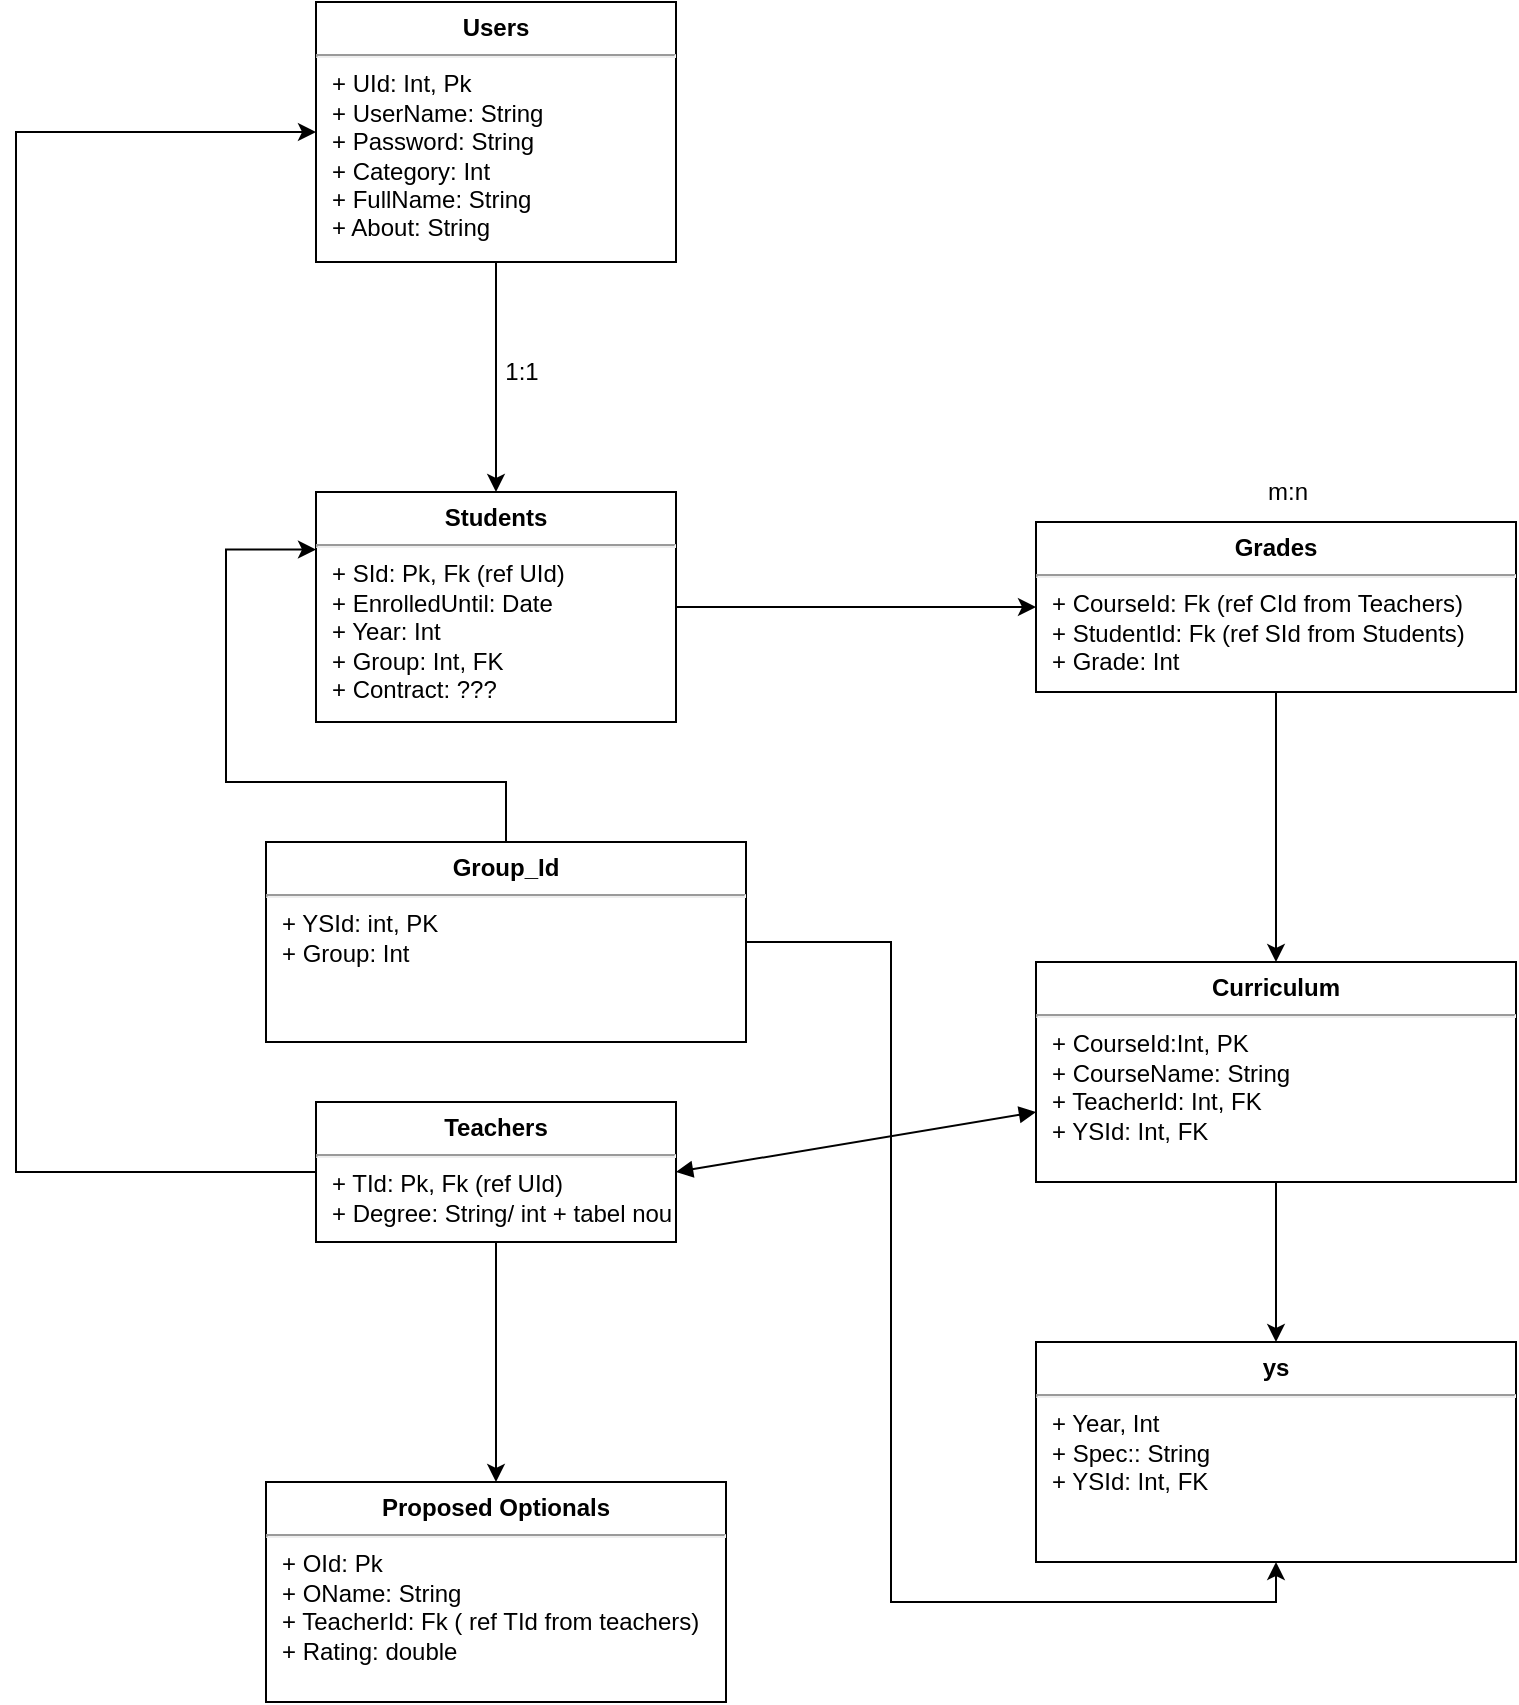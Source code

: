 <mxfile version="17.1.3" type="github">
  <diagram name="Page-1" id="efa7a0a1-bf9b-a30e-e6df-94a7791c09e9">
    <mxGraphModel dx="1093" dy="576" grid="1" gridSize="10" guides="1" tooltips="1" connect="1" arrows="1" fold="1" page="1" pageScale="1" pageWidth="826" pageHeight="1169" background="none" math="0" shadow="0">
      <root>
        <mxCell id="0" />
        <mxCell id="1" parent="0" />
        <mxCell id="INz58BHV65iG1LYPoduM-139" style="edgeStyle=orthogonalEdgeStyle;rounded=0;orthogonalLoop=1;jettySize=auto;html=1;entryX=0.5;entryY=0;entryDx=0;entryDy=0;" parent="1" source="INz58BHV65iG1LYPoduM-135" target="INz58BHV65iG1LYPoduM-137" edge="1">
          <mxGeometry relative="1" as="geometry" />
        </mxCell>
        <mxCell id="INz58BHV65iG1LYPoduM-135" value="&lt;p style=&quot;margin: 0px ; margin-top: 6px ; text-align: center&quot;&gt;&lt;b&gt;Users&lt;/b&gt;&lt;/p&gt;&lt;hr&gt;&lt;p style=&quot;margin: 0px ; margin-left: 8px&quot;&gt;+ UId: Int, Pk&lt;br&gt;+ UserName: String&lt;/p&gt;&lt;p style=&quot;margin: 0px ; margin-left: 8px&quot;&gt;+ Password: String&lt;/p&gt;&lt;p style=&quot;margin: 0px ; margin-left: 8px&quot;&gt;+ Category: Int&lt;/p&gt;&lt;p style=&quot;margin: 0px ; margin-left: 8px&quot;&gt;+ FullName: String&lt;/p&gt;&lt;p style=&quot;margin: 0px ; margin-left: 8px&quot;&gt;+ About: String&lt;/p&gt;" style="align=left;overflow=fill;html=1;dropTarget=0;" parent="1" vertex="1">
          <mxGeometry x="310" y="250" width="180" height="130" as="geometry" />
        </mxCell>
        <mxCell id="INz58BHV65iG1LYPoduM-142" style="edgeStyle=orthogonalEdgeStyle;rounded=0;orthogonalLoop=1;jettySize=auto;html=1;" parent="1" source="INz58BHV65iG1LYPoduM-137" target="INz58BHV65iG1LYPoduM-141" edge="1">
          <mxGeometry relative="1" as="geometry">
            <mxPoint x="650" y="560" as="targetPoint" />
          </mxGeometry>
        </mxCell>
        <mxCell id="INz58BHV65iG1LYPoduM-137" value="&lt;p style=&quot;margin: 0px ; margin-top: 6px ; text-align: center&quot;&gt;&lt;b&gt;Students&lt;/b&gt;&lt;/p&gt;&lt;hr&gt;&lt;p style=&quot;margin: 0px ; margin-left: 8px&quot;&gt;+ SId: Pk, Fk (ref UId)&lt;br&gt;+ EnrolledUntil: Date&lt;/p&gt;&lt;p style=&quot;margin: 0px ; margin-left: 8px&quot;&gt;+ Year: Int&lt;/p&gt;&lt;p style=&quot;margin: 0px ; margin-left: 8px&quot;&gt;+ Group: Int, FK&lt;/p&gt;&lt;p style=&quot;margin: 0px ; margin-left: 8px&quot;&gt;+ Contract: ???&lt;/p&gt;" style="align=left;overflow=fill;html=1;dropTarget=0;" parent="1" vertex="1">
          <mxGeometry x="310" y="495" width="180" height="115" as="geometry" />
        </mxCell>
        <mxCell id="INz58BHV65iG1LYPoduM-140" value="1:1" style="text;html=1;strokeColor=none;fillColor=none;align=center;verticalAlign=middle;whiteSpace=wrap;rounded=0;" parent="1" vertex="1">
          <mxGeometry x="383" y="420" width="60" height="30" as="geometry" />
        </mxCell>
        <mxCell id="INz58BHV65iG1LYPoduM-144" style="edgeStyle=orthogonalEdgeStyle;rounded=0;orthogonalLoop=1;jettySize=auto;html=1;" parent="1" source="INz58BHV65iG1LYPoduM-141" target="INz58BHV65iG1LYPoduM-143" edge="1">
          <mxGeometry relative="1" as="geometry" />
        </mxCell>
        <mxCell id="INz58BHV65iG1LYPoduM-141" value="&lt;p style=&quot;margin: 0px ; margin-top: 6px ; text-align: center&quot;&gt;&lt;b&gt;Grades&lt;/b&gt;&lt;/p&gt;&lt;hr&gt;&lt;p style=&quot;margin: 0px ; margin-left: 8px&quot;&gt;+ CourseId: Fk (ref CId from Teachers)&lt;br&gt;+ StudentId: Fk (ref SId from Students)&lt;/p&gt;&lt;p style=&quot;margin: 0px ; margin-left: 8px&quot;&gt;+ Grade: Int&lt;/p&gt;&lt;p style=&quot;margin: 0px ; margin-left: 8px&quot;&gt;&lt;br&gt;&lt;/p&gt;" style="align=left;overflow=fill;html=1;dropTarget=0;" parent="1" vertex="1">
          <mxGeometry x="670" y="510" width="240" height="85" as="geometry" />
        </mxCell>
        <mxCell id="INz58BHV65iG1LYPoduM-155" style="edgeStyle=orthogonalEdgeStyle;rounded=0;orthogonalLoop=1;jettySize=auto;html=1;" parent="1" source="INz58BHV65iG1LYPoduM-143" target="INz58BHV65iG1LYPoduM-154" edge="1">
          <mxGeometry relative="1" as="geometry" />
        </mxCell>
        <mxCell id="INz58BHV65iG1LYPoduM-143" value="&lt;p style=&quot;margin: 0px ; margin-top: 6px ; text-align: center&quot;&gt;&lt;b&gt;Curriculum&lt;/b&gt;&lt;/p&gt;&lt;hr&gt;&lt;p style=&quot;margin: 0px ; margin-left: 8px&quot;&gt;+ CourseId:Int, PK&lt;br&gt;+ CourseName: String&lt;/p&gt;&lt;p style=&quot;margin: 0px ; margin-left: 8px&quot;&gt;+ TeacherId: Int, FK&lt;/p&gt;&lt;p style=&quot;margin: 0px ; margin-left: 8px&quot;&gt;+ YSId: Int, FK&lt;/p&gt;&lt;p style=&quot;margin: 0px ; margin-left: 8px&quot;&gt;&lt;br&gt;&lt;/p&gt;" style="align=left;overflow=fill;html=1;dropTarget=0;" parent="1" vertex="1">
          <mxGeometry x="670" y="730" width="240" height="110" as="geometry" />
        </mxCell>
        <mxCell id="INz58BHV65iG1LYPoduM-145" value="m:n" style="text;html=1;strokeColor=none;fillColor=none;align=center;verticalAlign=middle;whiteSpace=wrap;rounded=0;" parent="1" vertex="1">
          <mxGeometry x="766" y="480" width="60" height="30" as="geometry" />
        </mxCell>
        <mxCell id="INz58BHV65iG1LYPoduM-152" style="edgeStyle=orthogonalEdgeStyle;rounded=0;orthogonalLoop=1;jettySize=auto;html=1;" parent="1" source="INz58BHV65iG1LYPoduM-146" target="INz58BHV65iG1LYPoduM-151" edge="1">
          <mxGeometry relative="1" as="geometry" />
        </mxCell>
        <mxCell id="j2BDFWXzd6gieOJHa3ic-6" style="edgeStyle=orthogonalEdgeStyle;rounded=0;orthogonalLoop=1;jettySize=auto;html=1;entryX=0;entryY=0.5;entryDx=0;entryDy=0;" edge="1" parent="1" source="INz58BHV65iG1LYPoduM-146" target="INz58BHV65iG1LYPoduM-135">
          <mxGeometry relative="1" as="geometry">
            <Array as="points">
              <mxPoint x="160" y="835" />
              <mxPoint x="160" y="315" />
            </Array>
          </mxGeometry>
        </mxCell>
        <mxCell id="INz58BHV65iG1LYPoduM-146" value="&lt;p style=&quot;margin: 0px ; margin-top: 6px ; text-align: center&quot;&gt;&lt;b&gt;Teachers&lt;/b&gt;&lt;/p&gt;&lt;hr&gt;&lt;p style=&quot;margin: 0px ; margin-left: 8px&quot;&gt;+ TId: Pk, Fk (ref UId)&lt;br&gt;+ Degree: String/ int + tabel nou&lt;/p&gt;&lt;p style=&quot;margin: 0px ; margin-left: 8px&quot;&gt;&lt;br&gt;&lt;/p&gt;" style="align=left;overflow=fill;html=1;dropTarget=0;" parent="1" vertex="1">
          <mxGeometry x="310" y="800" width="180" height="70" as="geometry" />
        </mxCell>
        <mxCell id="INz58BHV65iG1LYPoduM-149" value="" style="endArrow=block;startArrow=block;endFill=1;startFill=1;html=1;rounded=0;exitX=1;exitY=0.5;exitDx=0;exitDy=0;" parent="1" source="INz58BHV65iG1LYPoduM-146" target="INz58BHV65iG1LYPoduM-143" edge="1">
          <mxGeometry width="160" relative="1" as="geometry">
            <mxPoint x="490" y="764.5" as="sourcePoint" />
            <mxPoint x="650" y="764.5" as="targetPoint" />
          </mxGeometry>
        </mxCell>
        <mxCell id="INz58BHV65iG1LYPoduM-151" value="&lt;p style=&quot;margin: 0px ; margin-top: 6px ; text-align: center&quot;&gt;&lt;b&gt;Proposed Optionals&lt;/b&gt;&lt;/p&gt;&lt;hr&gt;&lt;p style=&quot;margin: 0px ; margin-left: 8px&quot;&gt;+ OId: Pk&lt;br&gt;+ OName: String&lt;/p&gt;&lt;p style=&quot;margin: 0px ; margin-left: 8px&quot;&gt;+ TeacherId: Fk ( ref TId from teachers)&lt;br&gt;+ Rating: double&lt;/p&gt;&lt;p style=&quot;margin: 0px ; margin-left: 8px&quot;&gt;&lt;br&gt;&lt;/p&gt;" style="align=left;overflow=fill;html=1;dropTarget=0;" parent="1" vertex="1">
          <mxGeometry x="285" y="990" width="230" height="110" as="geometry" />
        </mxCell>
        <mxCell id="INz58BHV65iG1LYPoduM-154" value="&lt;p style=&quot;margin: 0px ; margin-top: 6px ; text-align: center&quot;&gt;&lt;b&gt;ys&lt;/b&gt;&lt;/p&gt;&lt;hr&gt;&lt;p style=&quot;margin: 0px ; margin-left: 8px&quot;&gt;+ Year, Int&lt;br&gt;+ Spec:: String&lt;/p&gt;&lt;p style=&quot;margin: 0px ; margin-left: 8px&quot;&gt;&lt;span&gt;+ YSId: Int, FK&lt;/span&gt;&lt;br&gt;&lt;/p&gt;&lt;p style=&quot;margin: 0px ; margin-left: 8px&quot;&gt;&lt;br&gt;&lt;/p&gt;" style="align=left;overflow=fill;html=1;dropTarget=0;" parent="1" vertex="1">
          <mxGeometry x="670" y="920" width="240" height="110" as="geometry" />
        </mxCell>
        <mxCell id="j2BDFWXzd6gieOJHa3ic-2" style="edgeStyle=orthogonalEdgeStyle;rounded=0;orthogonalLoop=1;jettySize=auto;html=1;entryX=0;entryY=0.25;entryDx=0;entryDy=0;" edge="1" parent="1" source="j2BDFWXzd6gieOJHa3ic-1" target="INz58BHV65iG1LYPoduM-137">
          <mxGeometry relative="1" as="geometry" />
        </mxCell>
        <mxCell id="j2BDFWXzd6gieOJHa3ic-3" style="edgeStyle=orthogonalEdgeStyle;rounded=0;orthogonalLoop=1;jettySize=auto;html=1;entryX=0.5;entryY=1;entryDx=0;entryDy=0;" edge="1" parent="1" source="j2BDFWXzd6gieOJHa3ic-1" target="INz58BHV65iG1LYPoduM-154">
          <mxGeometry relative="1" as="geometry" />
        </mxCell>
        <mxCell id="j2BDFWXzd6gieOJHa3ic-1" value="&lt;p style=&quot;margin: 0px ; margin-top: 6px ; text-align: center&quot;&gt;&lt;b&gt;Group_Id&lt;/b&gt;&lt;/p&gt;&lt;hr&gt;&lt;p style=&quot;margin: 0px ; margin-left: 8px&quot;&gt;+ YSId: int, PK&lt;br&gt;&lt;/p&gt;&lt;p style=&quot;margin: 0px ; margin-left: 8px&quot;&gt;&lt;span&gt;+ Group: Int&lt;/span&gt;&lt;br&gt;&lt;/p&gt;&lt;p style=&quot;margin: 0px ; margin-left: 8px&quot;&gt;&lt;br&gt;&lt;/p&gt;" style="align=left;overflow=fill;html=1;dropTarget=0;" vertex="1" parent="1">
          <mxGeometry x="285" y="670" width="240" height="100" as="geometry" />
        </mxCell>
      </root>
    </mxGraphModel>
  </diagram>
</mxfile>
